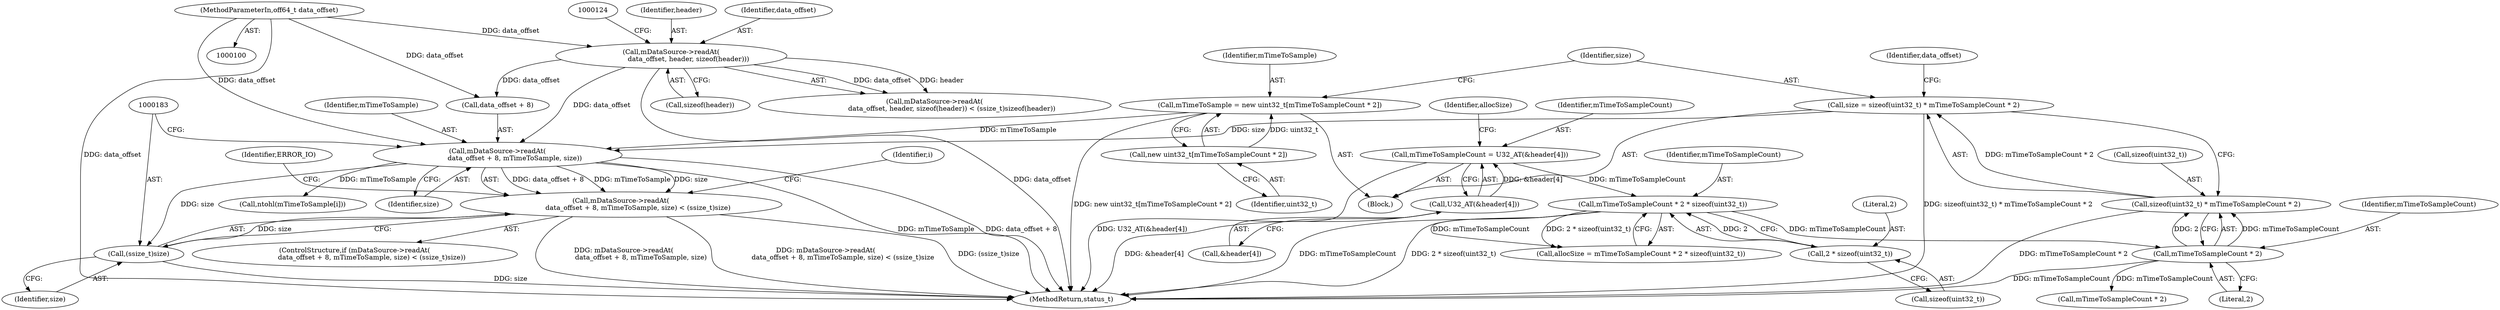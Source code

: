 digraph "1_Android_cf1581c66c2ad8c5b1aaca2e43e350cf5974f46d_1@API" {
"1000175" [label="(Call,mDataSource->readAt(\n                data_offset + 8, mTimeToSample, size) < (ssize_t)size)"];
"1000176" [label="(Call,mDataSource->readAt(\n                data_offset + 8, mTimeToSample, size))"];
"1000118" [label="(Call,mDataSource->readAt(\n                data_offset, header, sizeof(header)))"];
"1000101" [label="(MethodParameterIn,off64_t data_offset)"];
"1000161" [label="(Call,mTimeToSample = new uint32_t[mTimeToSampleCount * 2])"];
"1000163" [label="(Call,new uint32_t[mTimeToSampleCount * 2])"];
"1000166" [label="(Call,size = sizeof(uint32_t) * mTimeToSampleCount * 2)"];
"1000168" [label="(Call,sizeof(uint32_t) * mTimeToSampleCount * 2)"];
"1000171" [label="(Call,mTimeToSampleCount * 2)"];
"1000148" [label="(Call,mTimeToSampleCount * 2 * sizeof(uint32_t))"];
"1000138" [label="(Call,mTimeToSampleCount = U32_AT(&header[4]))"];
"1000140" [label="(Call,U32_AT(&header[4]))"];
"1000150" [label="(Call,2 * sizeof(uint32_t))"];
"1000182" [label="(Call,(ssize_t)size)"];
"1000150" [label="(Call,2 * sizeof(uint32_t))"];
"1000120" [label="(Identifier,header)"];
"1000171" [label="(Call,mTimeToSampleCount * 2)"];
"1000149" [label="(Identifier,mTimeToSampleCount)"];
"1000176" [label="(Call,mDataSource->readAt(\n                data_offset + 8, mTimeToSample, size))"];
"1000121" [label="(Call,sizeof(header))"];
"1000141" [label="(Call,&header[4])"];
"1000211" [label="(MethodReturn,status_t)"];
"1000162" [label="(Identifier,mTimeToSample)"];
"1000146" [label="(Call,allocSize = mTimeToSampleCount * 2 * sizeof(uint32_t))"];
"1000167" [label="(Identifier,size)"];
"1000147" [label="(Identifier,allocSize)"];
"1000151" [label="(Literal,2)"];
"1000184" [label="(Identifier,size)"];
"1000164" [label="(Identifier,uint32_t)"];
"1000180" [label="(Identifier,mTimeToSample)"];
"1000101" [label="(MethodParameterIn,off64_t data_offset)"];
"1000152" [label="(Call,sizeof(uint32_t))"];
"1000175" [label="(Call,mDataSource->readAt(\n                data_offset + 8, mTimeToSample, size) < (ssize_t)size)"];
"1000177" [label="(Call,data_offset + 8)"];
"1000118" [label="(Call,mDataSource->readAt(\n                data_offset, header, sizeof(header)))"];
"1000178" [label="(Identifier,data_offset)"];
"1000119" [label="(Identifier,data_offset)"];
"1000195" [label="(Call,mTimeToSampleCount * 2)"];
"1000139" [label="(Identifier,mTimeToSampleCount)"];
"1000182" [label="(Call,(ssize_t)size)"];
"1000163" [label="(Call,new uint32_t[mTimeToSampleCount * 2])"];
"1000161" [label="(Call,mTimeToSample = new uint32_t[mTimeToSampleCount * 2])"];
"1000191" [label="(Identifier,i)"];
"1000166" [label="(Call,size = sizeof(uint32_t) * mTimeToSampleCount * 2)"];
"1000168" [label="(Call,sizeof(uint32_t) * mTimeToSampleCount * 2)"];
"1000187" [label="(Identifier,ERROR_IO)"];
"1000148" [label="(Call,mTimeToSampleCount * 2 * sizeof(uint32_t))"];
"1000173" [label="(Literal,2)"];
"1000138" [label="(Call,mTimeToSampleCount = U32_AT(&header[4]))"];
"1000169" [label="(Call,sizeof(uint32_t))"];
"1000140" [label="(Call,U32_AT(&header[4]))"];
"1000172" [label="(Identifier,mTimeToSampleCount)"];
"1000103" [label="(Block,)"];
"1000205" [label="(Call,ntohl(mTimeToSample[i]))"];
"1000117" [label="(Call,mDataSource->readAt(\n                data_offset, header, sizeof(header)) < (ssize_t)sizeof(header))"];
"1000181" [label="(Identifier,size)"];
"1000174" [label="(ControlStructure,if (mDataSource->readAt(\n                data_offset + 8, mTimeToSample, size) < (ssize_t)size))"];
"1000175" -> "1000174"  [label="AST: "];
"1000175" -> "1000182"  [label="CFG: "];
"1000176" -> "1000175"  [label="AST: "];
"1000182" -> "1000175"  [label="AST: "];
"1000187" -> "1000175"  [label="CFG: "];
"1000191" -> "1000175"  [label="CFG: "];
"1000175" -> "1000211"  [label="DDG: (ssize_t)size"];
"1000175" -> "1000211"  [label="DDG: mDataSource->readAt(\n                data_offset + 8, mTimeToSample, size)"];
"1000175" -> "1000211"  [label="DDG: mDataSource->readAt(\n                data_offset + 8, mTimeToSample, size) < (ssize_t)size"];
"1000176" -> "1000175"  [label="DDG: data_offset + 8"];
"1000176" -> "1000175"  [label="DDG: mTimeToSample"];
"1000176" -> "1000175"  [label="DDG: size"];
"1000182" -> "1000175"  [label="DDG: size"];
"1000176" -> "1000181"  [label="CFG: "];
"1000177" -> "1000176"  [label="AST: "];
"1000180" -> "1000176"  [label="AST: "];
"1000181" -> "1000176"  [label="AST: "];
"1000183" -> "1000176"  [label="CFG: "];
"1000176" -> "1000211"  [label="DDG: mTimeToSample"];
"1000176" -> "1000211"  [label="DDG: data_offset + 8"];
"1000118" -> "1000176"  [label="DDG: data_offset"];
"1000101" -> "1000176"  [label="DDG: data_offset"];
"1000161" -> "1000176"  [label="DDG: mTimeToSample"];
"1000166" -> "1000176"  [label="DDG: size"];
"1000176" -> "1000182"  [label="DDG: size"];
"1000176" -> "1000205"  [label="DDG: mTimeToSample"];
"1000118" -> "1000117"  [label="AST: "];
"1000118" -> "1000121"  [label="CFG: "];
"1000119" -> "1000118"  [label="AST: "];
"1000120" -> "1000118"  [label="AST: "];
"1000121" -> "1000118"  [label="AST: "];
"1000124" -> "1000118"  [label="CFG: "];
"1000118" -> "1000211"  [label="DDG: data_offset"];
"1000118" -> "1000117"  [label="DDG: data_offset"];
"1000118" -> "1000117"  [label="DDG: header"];
"1000101" -> "1000118"  [label="DDG: data_offset"];
"1000118" -> "1000177"  [label="DDG: data_offset"];
"1000101" -> "1000100"  [label="AST: "];
"1000101" -> "1000211"  [label="DDG: data_offset"];
"1000101" -> "1000177"  [label="DDG: data_offset"];
"1000161" -> "1000103"  [label="AST: "];
"1000161" -> "1000163"  [label="CFG: "];
"1000162" -> "1000161"  [label="AST: "];
"1000163" -> "1000161"  [label="AST: "];
"1000167" -> "1000161"  [label="CFG: "];
"1000161" -> "1000211"  [label="DDG: new uint32_t[mTimeToSampleCount * 2]"];
"1000163" -> "1000161"  [label="DDG: uint32_t"];
"1000163" -> "1000164"  [label="CFG: "];
"1000164" -> "1000163"  [label="AST: "];
"1000166" -> "1000103"  [label="AST: "];
"1000166" -> "1000168"  [label="CFG: "];
"1000167" -> "1000166"  [label="AST: "];
"1000168" -> "1000166"  [label="AST: "];
"1000178" -> "1000166"  [label="CFG: "];
"1000166" -> "1000211"  [label="DDG: sizeof(uint32_t) * mTimeToSampleCount * 2"];
"1000168" -> "1000166"  [label="DDG: mTimeToSampleCount * 2"];
"1000168" -> "1000171"  [label="CFG: "];
"1000169" -> "1000168"  [label="AST: "];
"1000171" -> "1000168"  [label="AST: "];
"1000168" -> "1000211"  [label="DDG: mTimeToSampleCount * 2"];
"1000171" -> "1000168"  [label="DDG: mTimeToSampleCount"];
"1000171" -> "1000168"  [label="DDG: 2"];
"1000171" -> "1000173"  [label="CFG: "];
"1000172" -> "1000171"  [label="AST: "];
"1000173" -> "1000171"  [label="AST: "];
"1000171" -> "1000211"  [label="DDG: mTimeToSampleCount"];
"1000148" -> "1000171"  [label="DDG: mTimeToSampleCount"];
"1000171" -> "1000195"  [label="DDG: mTimeToSampleCount"];
"1000148" -> "1000146"  [label="AST: "];
"1000148" -> "1000150"  [label="CFG: "];
"1000149" -> "1000148"  [label="AST: "];
"1000150" -> "1000148"  [label="AST: "];
"1000146" -> "1000148"  [label="CFG: "];
"1000148" -> "1000211"  [label="DDG: mTimeToSampleCount"];
"1000148" -> "1000211"  [label="DDG: 2 * sizeof(uint32_t)"];
"1000148" -> "1000146"  [label="DDG: mTimeToSampleCount"];
"1000148" -> "1000146"  [label="DDG: 2 * sizeof(uint32_t)"];
"1000138" -> "1000148"  [label="DDG: mTimeToSampleCount"];
"1000150" -> "1000148"  [label="DDG: 2"];
"1000138" -> "1000103"  [label="AST: "];
"1000138" -> "1000140"  [label="CFG: "];
"1000139" -> "1000138"  [label="AST: "];
"1000140" -> "1000138"  [label="AST: "];
"1000147" -> "1000138"  [label="CFG: "];
"1000138" -> "1000211"  [label="DDG: U32_AT(&header[4])"];
"1000140" -> "1000138"  [label="DDG: &header[4]"];
"1000140" -> "1000141"  [label="CFG: "];
"1000141" -> "1000140"  [label="AST: "];
"1000140" -> "1000211"  [label="DDG: &header[4]"];
"1000150" -> "1000152"  [label="CFG: "];
"1000151" -> "1000150"  [label="AST: "];
"1000152" -> "1000150"  [label="AST: "];
"1000182" -> "1000184"  [label="CFG: "];
"1000183" -> "1000182"  [label="AST: "];
"1000184" -> "1000182"  [label="AST: "];
"1000182" -> "1000211"  [label="DDG: size"];
}
